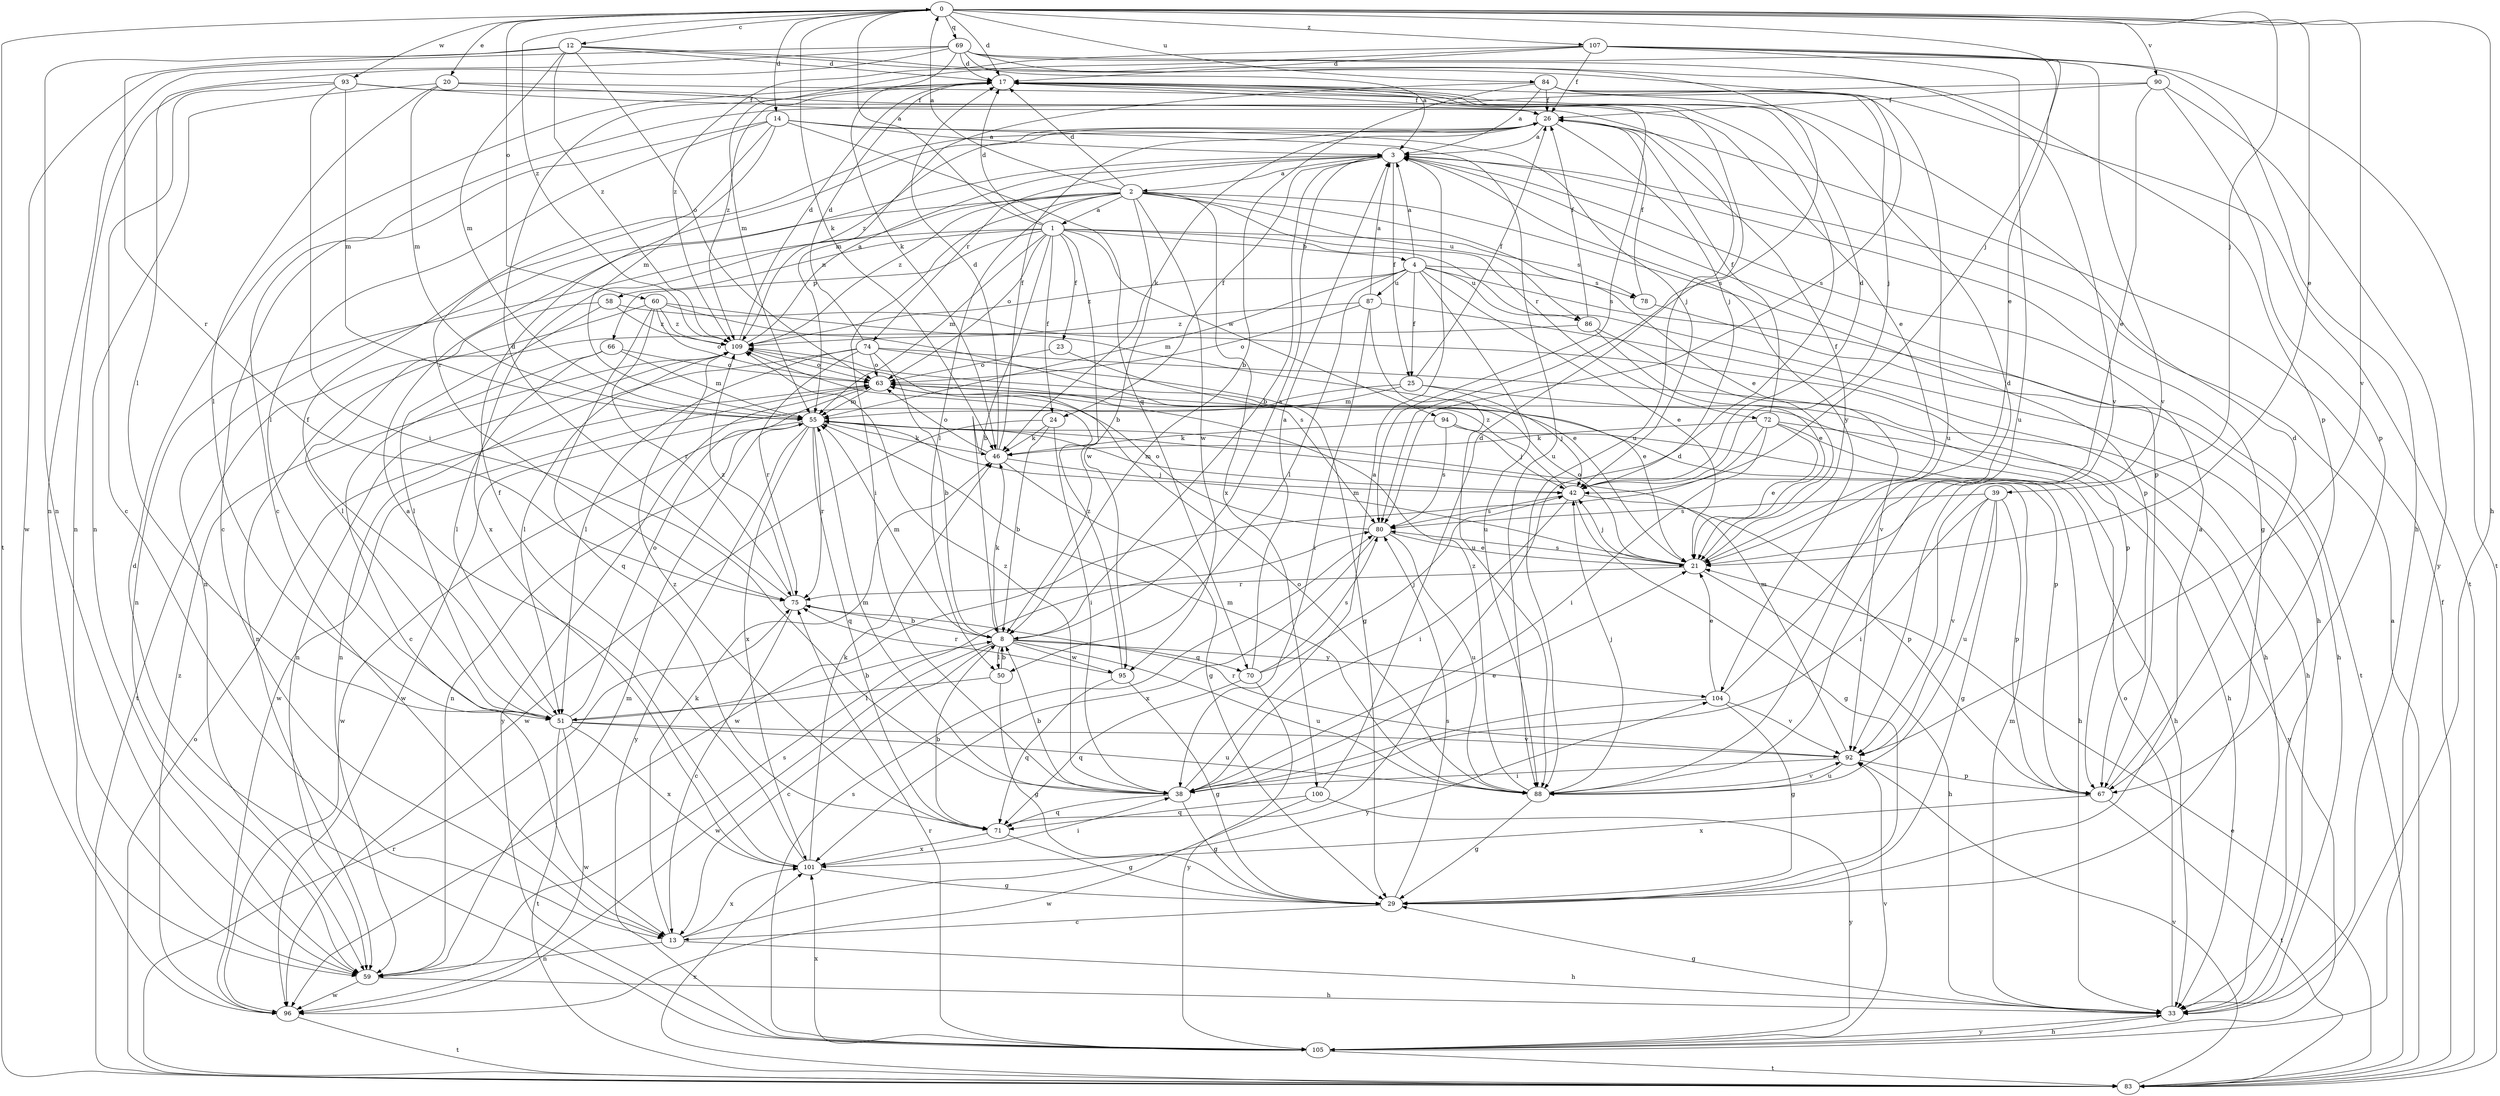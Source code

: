 strict digraph  {
0;
1;
2;
3;
4;
8;
12;
13;
14;
17;
20;
21;
23;
24;
25;
26;
29;
33;
38;
39;
42;
46;
50;
51;
55;
58;
59;
60;
63;
66;
67;
69;
70;
71;
72;
74;
75;
78;
80;
83;
84;
86;
87;
88;
90;
92;
93;
94;
95;
96;
100;
101;
104;
105;
107;
109;
0 -> 12  [label=c];
0 -> 14  [label=d];
0 -> 17  [label=d];
0 -> 20  [label=e];
0 -> 21  [label=e];
0 -> 33  [label=h];
0 -> 39  [label=j];
0 -> 42  [label=j];
0 -> 46  [label=k];
0 -> 60  [label=o];
0 -> 69  [label=q];
0 -> 83  [label=t];
0 -> 84  [label=u];
0 -> 90  [label=v];
0 -> 92  [label=v];
0 -> 93  [label=w];
0 -> 107  [label=z];
0 -> 109  [label=z];
1 -> 0  [label=a];
1 -> 4  [label=b];
1 -> 8  [label=b];
1 -> 17  [label=d];
1 -> 23  [label=f];
1 -> 24  [label=f];
1 -> 33  [label=h];
1 -> 55  [label=m];
1 -> 58  [label=n];
1 -> 59  [label=n];
1 -> 63  [label=o];
1 -> 66  [label=p];
1 -> 78  [label=s];
1 -> 94  [label=w];
1 -> 95  [label=w];
2 -> 0  [label=a];
2 -> 1  [label=a];
2 -> 8  [label=b];
2 -> 17  [label=d];
2 -> 21  [label=e];
2 -> 38  [label=i];
2 -> 50  [label=l];
2 -> 59  [label=n];
2 -> 67  [label=p];
2 -> 72  [label=r];
2 -> 86  [label=u];
2 -> 95  [label=w];
2 -> 100  [label=x];
2 -> 101  [label=x];
2 -> 109  [label=z];
3 -> 2  [label=a];
3 -> 8  [label=b];
3 -> 24  [label=f];
3 -> 25  [label=f];
3 -> 29  [label=g];
3 -> 67  [label=p];
3 -> 74  [label=r];
3 -> 104  [label=y];
4 -> 3  [label=a];
4 -> 21  [label=e];
4 -> 25  [label=f];
4 -> 50  [label=l];
4 -> 55  [label=m];
4 -> 78  [label=s];
4 -> 83  [label=t];
4 -> 86  [label=u];
4 -> 87  [label=u];
4 -> 88  [label=u];
4 -> 109  [label=z];
8 -> 3  [label=a];
8 -> 13  [label=c];
8 -> 46  [label=k];
8 -> 50  [label=l];
8 -> 55  [label=m];
8 -> 70  [label=q];
8 -> 88  [label=u];
8 -> 95  [label=w];
8 -> 96  [label=w];
8 -> 104  [label=y];
12 -> 17  [label=d];
12 -> 55  [label=m];
12 -> 59  [label=n];
12 -> 63  [label=o];
12 -> 75  [label=r];
12 -> 80  [label=s];
12 -> 92  [label=v];
12 -> 109  [label=z];
13 -> 33  [label=h];
13 -> 46  [label=k];
13 -> 59  [label=n];
13 -> 101  [label=x];
13 -> 104  [label=y];
14 -> 3  [label=a];
14 -> 13  [label=c];
14 -> 42  [label=j];
14 -> 51  [label=l];
14 -> 55  [label=m];
14 -> 70  [label=q];
14 -> 75  [label=r];
14 -> 88  [label=u];
17 -> 26  [label=f];
17 -> 80  [label=s];
17 -> 109  [label=z];
20 -> 21  [label=e];
20 -> 26  [label=f];
20 -> 51  [label=l];
20 -> 55  [label=m];
20 -> 59  [label=n];
21 -> 26  [label=f];
21 -> 33  [label=h];
21 -> 42  [label=j];
21 -> 55  [label=m];
21 -> 63  [label=o];
21 -> 75  [label=r];
21 -> 80  [label=s];
23 -> 29  [label=g];
23 -> 63  [label=o];
24 -> 8  [label=b];
24 -> 38  [label=i];
24 -> 46  [label=k];
24 -> 96  [label=w];
25 -> 26  [label=f];
25 -> 33  [label=h];
25 -> 42  [label=j];
25 -> 55  [label=m];
25 -> 96  [label=w];
26 -> 3  [label=a];
26 -> 42  [label=j];
26 -> 46  [label=k];
26 -> 109  [label=z];
29 -> 3  [label=a];
29 -> 13  [label=c];
29 -> 80  [label=s];
33 -> 29  [label=g];
33 -> 55  [label=m];
33 -> 63  [label=o];
33 -> 105  [label=y];
38 -> 3  [label=a];
38 -> 8  [label=b];
38 -> 21  [label=e];
38 -> 29  [label=g];
38 -> 55  [label=m];
38 -> 71  [label=q];
38 -> 109  [label=z];
39 -> 29  [label=g];
39 -> 38  [label=i];
39 -> 67  [label=p];
39 -> 80  [label=s];
39 -> 88  [label=u];
39 -> 92  [label=v];
42 -> 17  [label=d];
42 -> 29  [label=g];
42 -> 38  [label=i];
42 -> 55  [label=m];
42 -> 67  [label=p];
42 -> 80  [label=s];
42 -> 109  [label=z];
46 -> 17  [label=d];
46 -> 26  [label=f];
46 -> 29  [label=g];
46 -> 42  [label=j];
46 -> 63  [label=o];
50 -> 8  [label=b];
50 -> 29  [label=g];
50 -> 51  [label=l];
51 -> 8  [label=b];
51 -> 26  [label=f];
51 -> 63  [label=o];
51 -> 83  [label=t];
51 -> 88  [label=u];
51 -> 92  [label=v];
51 -> 96  [label=w];
51 -> 101  [label=x];
55 -> 46  [label=k];
55 -> 59  [label=n];
55 -> 71  [label=q];
55 -> 75  [label=r];
55 -> 96  [label=w];
55 -> 101  [label=x];
55 -> 105  [label=y];
58 -> 51  [label=l];
58 -> 67  [label=p];
58 -> 83  [label=t];
58 -> 109  [label=z];
59 -> 33  [label=h];
59 -> 55  [label=m];
59 -> 80  [label=s];
59 -> 96  [label=w];
60 -> 21  [label=e];
60 -> 51  [label=l];
60 -> 63  [label=o];
60 -> 71  [label=q];
60 -> 75  [label=r];
60 -> 80  [label=s];
60 -> 109  [label=z];
63 -> 55  [label=m];
63 -> 67  [label=p];
63 -> 96  [label=w];
63 -> 105  [label=y];
66 -> 13  [label=c];
66 -> 51  [label=l];
66 -> 55  [label=m];
66 -> 63  [label=o];
67 -> 17  [label=d];
67 -> 83  [label=t];
67 -> 101  [label=x];
69 -> 3  [label=a];
69 -> 17  [label=d];
69 -> 33  [label=h];
69 -> 46  [label=k];
69 -> 51  [label=l];
69 -> 59  [label=n];
69 -> 67  [label=p];
69 -> 80  [label=s];
69 -> 96  [label=w];
70 -> 3  [label=a];
70 -> 42  [label=j];
70 -> 71  [label=q];
70 -> 80  [label=s];
70 -> 105  [label=y];
71 -> 8  [label=b];
71 -> 17  [label=d];
71 -> 29  [label=g];
71 -> 101  [label=x];
71 -> 109  [label=z];
72 -> 21  [label=e];
72 -> 26  [label=f];
72 -> 33  [label=h];
72 -> 38  [label=i];
72 -> 46  [label=k];
72 -> 96  [label=w];
72 -> 105  [label=y];
74 -> 8  [label=b];
74 -> 17  [label=d];
74 -> 21  [label=e];
74 -> 33  [label=h];
74 -> 51  [label=l];
74 -> 59  [label=n];
74 -> 63  [label=o];
74 -> 75  [label=r];
75 -> 8  [label=b];
75 -> 13  [label=c];
75 -> 17  [label=d];
75 -> 109  [label=z];
78 -> 26  [label=f];
78 -> 33  [label=h];
80 -> 21  [label=e];
80 -> 63  [label=o];
80 -> 88  [label=u];
80 -> 101  [label=x];
83 -> 3  [label=a];
83 -> 21  [label=e];
83 -> 26  [label=f];
83 -> 63  [label=o];
83 -> 75  [label=r];
83 -> 92  [label=v];
83 -> 101  [label=x];
84 -> 3  [label=a];
84 -> 8  [label=b];
84 -> 26  [label=f];
84 -> 42  [label=j];
84 -> 55  [label=m];
84 -> 83  [label=t];
84 -> 88  [label=u];
86 -> 21  [label=e];
86 -> 26  [label=f];
86 -> 59  [label=n];
86 -> 92  [label=v];
87 -> 3  [label=a];
87 -> 33  [label=h];
87 -> 38  [label=i];
87 -> 63  [label=o];
87 -> 88  [label=u];
87 -> 109  [label=z];
88 -> 29  [label=g];
88 -> 42  [label=j];
88 -> 55  [label=m];
88 -> 63  [label=o];
88 -> 92  [label=v];
88 -> 109  [label=z];
90 -> 13  [label=c];
90 -> 21  [label=e];
90 -> 26  [label=f];
90 -> 67  [label=p];
90 -> 105  [label=y];
92 -> 38  [label=i];
92 -> 55  [label=m];
92 -> 67  [label=p];
92 -> 75  [label=r];
92 -> 88  [label=u];
93 -> 13  [label=c];
93 -> 26  [label=f];
93 -> 38  [label=i];
93 -> 55  [label=m];
93 -> 59  [label=n];
93 -> 88  [label=u];
94 -> 33  [label=h];
94 -> 42  [label=j];
94 -> 46  [label=k];
94 -> 80  [label=s];
95 -> 29  [label=g];
95 -> 71  [label=q];
95 -> 75  [label=r];
95 -> 109  [label=z];
96 -> 83  [label=t];
96 -> 109  [label=z];
100 -> 17  [label=d];
100 -> 71  [label=q];
100 -> 96  [label=w];
100 -> 105  [label=y];
101 -> 3  [label=a];
101 -> 26  [label=f];
101 -> 29  [label=g];
101 -> 38  [label=i];
101 -> 46  [label=k];
104 -> 17  [label=d];
104 -> 21  [label=e];
104 -> 29  [label=g];
104 -> 38  [label=i];
104 -> 92  [label=v];
105 -> 17  [label=d];
105 -> 33  [label=h];
105 -> 75  [label=r];
105 -> 80  [label=s];
105 -> 83  [label=t];
105 -> 92  [label=v];
105 -> 101  [label=x];
107 -> 17  [label=d];
107 -> 21  [label=e];
107 -> 26  [label=f];
107 -> 55  [label=m];
107 -> 83  [label=t];
107 -> 88  [label=u];
107 -> 92  [label=v];
107 -> 109  [label=z];
109 -> 3  [label=a];
109 -> 17  [label=d];
109 -> 51  [label=l];
109 -> 59  [label=n];
109 -> 63  [label=o];
}

